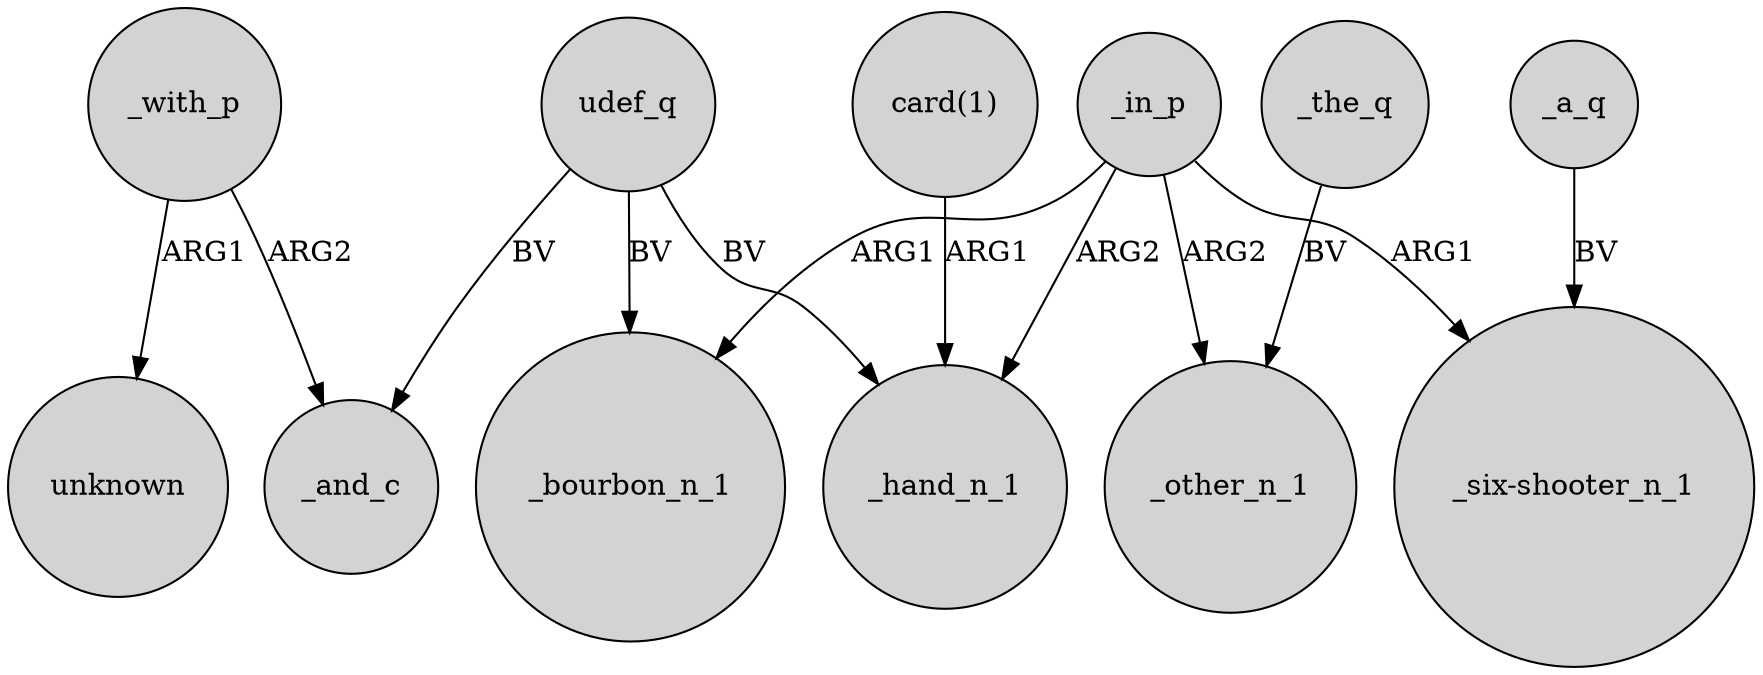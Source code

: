 digraph {
	node [shape=circle style=filled]
	_with_p -> _and_c [label=ARG2]
	_in_p -> _hand_n_1 [label=ARG2]
	_in_p -> "_six-shooter_n_1" [label=ARG1]
	_a_q -> "_six-shooter_n_1" [label=BV]
	_in_p -> _bourbon_n_1 [label=ARG1]
	_the_q -> _other_n_1 [label=BV]
	_with_p -> unknown [label=ARG1]
	udef_q -> _hand_n_1 [label=BV]
	udef_q -> _bourbon_n_1 [label=BV]
	udef_q -> _and_c [label=BV]
	_in_p -> _other_n_1 [label=ARG2]
	"card(1)" -> _hand_n_1 [label=ARG1]
}
